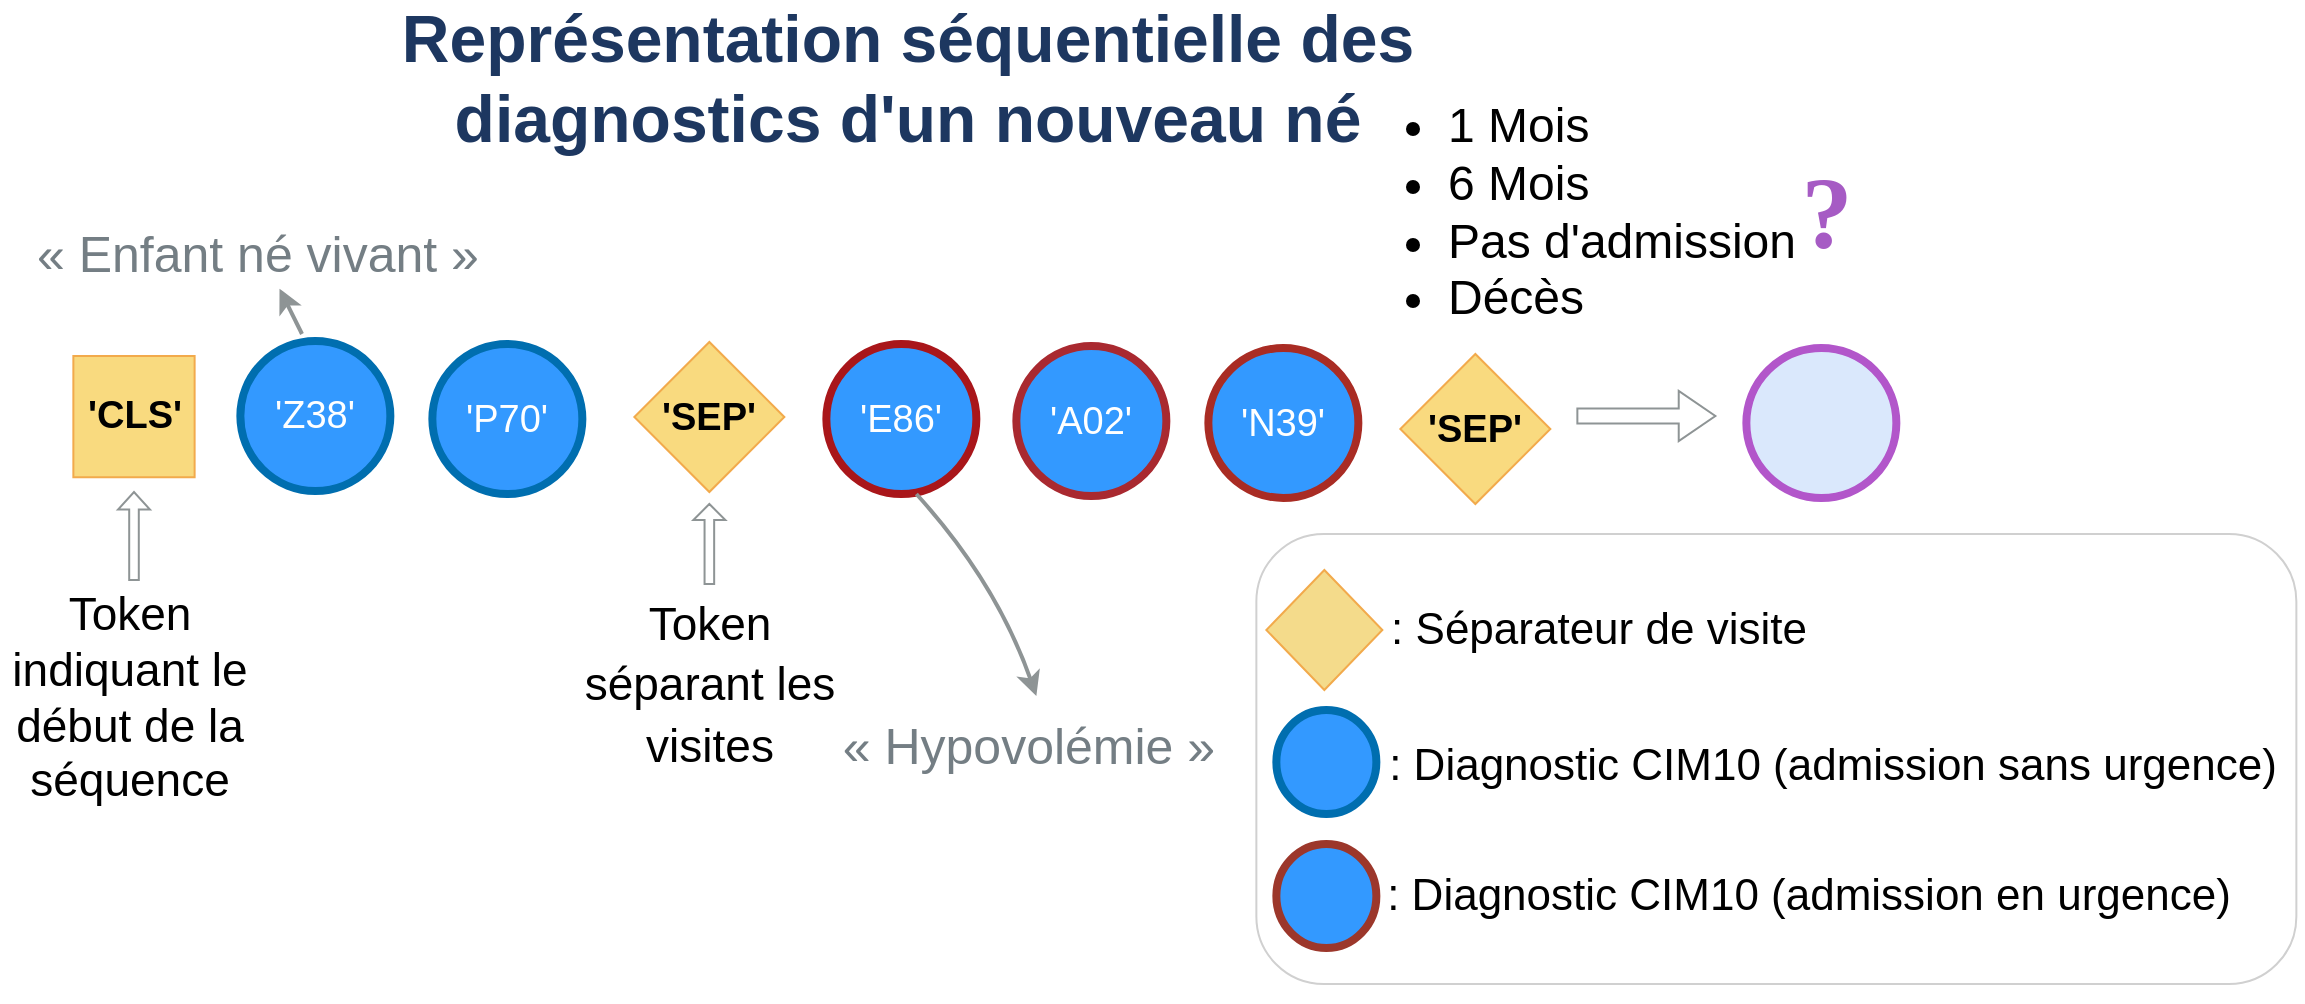 <mxfile version="27.0.2">
  <diagram name="Page-1" id="4F-CxtZxwAVtAaBu6MW3">
    <mxGraphModel dx="-199" dy="954" grid="1" gridSize="10" guides="1" tooltips="1" connect="1" arrows="1" fold="1" page="1" pageScale="1" pageWidth="827" pageHeight="1169" math="0" shadow="0">
      <root>
        <mxCell id="0" />
        <mxCell id="1" parent="0" />
        <mxCell id="r7YeVfHPNkTqQem7HZXz-27" value="&lt;div style=&quot;font-size: 27px;&quot;&gt;&lt;br&gt;&lt;/div&gt;" style="text;html=1;align=center;verticalAlign=middle;resizable=0;points=[];autosize=1;strokeColor=none;fillColor=none;fontSize=26;fontFamily=Arial;" parent="1" vertex="1">
          <mxGeometry x="2474.18" y="350" width="20" height="50" as="geometry" />
        </mxCell>
        <mxCell id="r7YeVfHPNkTqQem7HZXz-30" value="&lt;font style=&quot;font-size: 25px;&quot;&gt;&amp;nbsp;« Enfant né vivant »&lt;font&gt;&lt;font&gt;&lt;br&gt;&lt;/font&gt;&lt;/font&gt;&lt;/font&gt;" style="text;html=1;align=center;verticalAlign=middle;resizable=0;points=[];autosize=1;strokeColor=none;fillColor=none;fontColor=light-dark(#747e84, #ededed);fontSize=22;fontFamily=Arial;" parent="1" vertex="1">
          <mxGeometry x="2066.0" y="379" width="250" height="40" as="geometry" />
        </mxCell>
        <mxCell id="r7YeVfHPNkTqQem7HZXz-48" value="&lt;font style=&quot;font-size: 23px;&quot;&gt;&lt;font&gt;Token indiquant le début de la séquence&lt;/font&gt;&lt;/font&gt;" style="text;html=1;strokeColor=none;fillColor=none;align=center;verticalAlign=middle;whiteSpace=wrap;rounded=0;fontSize=21;fontFamily=Arial;" parent="1" vertex="1">
          <mxGeometry x="2066" y="606" width="130" height="30" as="geometry" />
        </mxCell>
        <mxCell id="r7YeVfHPNkTqQem7HZXz-54" value="" style="shape=singleArrow;whiteSpace=wrap;html=1;rotation=-90;strokeColor=light-dark(#8e9495, #ededed);fontFamily=Arial;" parent="1" vertex="1">
          <mxGeometry x="2111" y="532" width="44" height="16" as="geometry" />
        </mxCell>
        <mxCell id="r7YeVfHPNkTqQem7HZXz-16" value="&lt;font&gt;&#39;&lt;/font&gt;&lt;font&gt;Z38&lt;/font&gt;&lt;font&gt;&#39;&lt;/font&gt;" style="ellipse;whiteSpace=wrap;html=1;fillColor=#3399FF;flipH=1;strokeColor=#006EAF;fontColor=#ffffff;movable=1;resizable=1;rotatable=1;deletable=1;editable=1;locked=0;connectable=1;strokeWidth=4;fontSize=19;fontFamily=Arial;" parent="1" vertex="1">
          <mxGeometry x="2186.18" y="442.5" width="75" height="75" as="geometry" />
        </mxCell>
        <mxCell id="r7YeVfHPNkTqQem7HZXz-17" value="&lt;font color=&quot;#ffffff&quot;&gt;&#39;P70&#39;&lt;/font&gt;" style="ellipse;whiteSpace=wrap;html=1;fillColor=#3399FF;flipH=1;strokeColor=#006EAF;movable=1;resizable=1;rotatable=1;deletable=1;editable=1;locked=0;connectable=1;strokeWidth=4;fontSize=19;fontFamily=Arial;" parent="1" vertex="1">
          <mxGeometry x="2282.18" y="444" width="75" height="75" as="geometry" />
        </mxCell>
        <mxCell id="r7YeVfHPNkTqQem7HZXz-19" value="&lt;b&gt;&lt;font&gt;&#39;SEP&#39;&lt;/font&gt;&lt;/b&gt;" style="rhombus;whiteSpace=wrap;html=1;flipH=1;direction=north;fillColor=light-dark(#f9da7f, #281d00);strokeColor=light-dark(#f2aa4c, #6d5100);movable=1;resizable=1;rotatable=1;deletable=1;editable=1;locked=0;connectable=1;fontSize=19;fontFamily=Arial;" parent="1" vertex="1">
          <mxGeometry x="2383.18" y="443" width="75" height="75" as="geometry" />
        </mxCell>
        <mxCell id="r7YeVfHPNkTqQem7HZXz-20" value="&lt;font color=&quot;#ffffff&quot;&gt;&#39;E86&#39;&lt;/font&gt;" style="ellipse;whiteSpace=wrap;html=1;fillColor=#3399FF;flipH=1;strokeColor=light-dark(#a9161a, #51afe7);movable=1;resizable=1;rotatable=1;deletable=1;editable=1;locked=0;connectable=1;strokeWidth=4;fontSize=19;fontFamily=Arial;" parent="1" vertex="1">
          <mxGeometry x="2479.18" y="444" width="75" height="75" as="geometry" />
        </mxCell>
        <mxCell id="r7YeVfHPNkTqQem7HZXz-21" value="&lt;font color=&quot;#ffffff&quot;&gt;&#39;A02&#39;&lt;/font&gt;" style="ellipse;whiteSpace=wrap;html=1;fillColor=#3399FF;flipH=1;strokeColor=light-dark(#a92930, #51afe7);movable=1;resizable=1;rotatable=1;deletable=1;editable=1;locked=0;connectable=1;strokeWidth=4;fontSize=19;fontFamily=Arial;" parent="1" vertex="1">
          <mxGeometry x="2574.18" y="445" width="75" height="75" as="geometry" />
        </mxCell>
        <mxCell id="r7YeVfHPNkTqQem7HZXz-22" value="&lt;font color=&quot;#ffffff&quot;&gt;&#39;N39&#39;&lt;/font&gt;" style="ellipse;whiteSpace=wrap;html=1;fillColor=#3399FF;flipH=1;strokeColor=light-dark(#a92c24, #51afe7);movable=1;resizable=1;rotatable=1;deletable=1;editable=1;locked=0;connectable=1;strokeWidth=4;fontSize=19;fontFamily=Arial;" parent="1" vertex="1">
          <mxGeometry x="2670.18" y="446" width="75" height="75" as="geometry" />
        </mxCell>
        <mxCell id="r7YeVfHPNkTqQem7HZXz-23" value="&lt;b&gt;&lt;font&gt;&#39;SEP&#39;&lt;/font&gt;&lt;/b&gt;" style="rhombus;whiteSpace=wrap;html=1;flipH=1;fillColor=light-dark(#f9da7f, #281d00);strokeColor=light-dark(#f2aa4c, #6d5100);movable=1;resizable=1;rotatable=1;deletable=1;editable=1;locked=0;connectable=1;fontSize=19;fontFamily=Arial;" parent="1" vertex="1">
          <mxGeometry x="2766.18" y="449" width="75" height="75" as="geometry" />
        </mxCell>
        <mxCell id="r7YeVfHPNkTqQem7HZXz-24" value="" style="ellipse;whiteSpace=wrap;html=1;fillColor=#dae8fc;flipH=1;strokeColor=light-dark(#b256ca, #5c79a3);movable=1;resizable=1;rotatable=1;deletable=1;editable=1;locked=0;connectable=1;strokeWidth=4;fontFamily=Arial;" parent="1" vertex="1">
          <mxGeometry x="2939.18" y="446" width="75" height="75" as="geometry" />
        </mxCell>
        <mxCell id="r7YeVfHPNkTqQem7HZXz-25" value="&lt;b&gt;&lt;font&gt;&#39;CLS&#39;&lt;/font&gt;&lt;/b&gt;" style="whiteSpace=wrap;html=1;aspect=fixed;direction=east;flipH=1;flipV=1;strokeColor=light-dark(#f2aa4c, #6d5100);fillColor=light-dark(#f9da7f, #281d00);movable=1;resizable=1;rotatable=1;deletable=1;editable=1;locked=0;connectable=1;fontSize=19;fontFamily=Arial;" parent="1" vertex="1">
          <mxGeometry x="2102.68" y="450" width="60.63" height="60.63" as="geometry" />
        </mxCell>
        <mxCell id="r7YeVfHPNkTqQem7HZXz-57" value="&lt;font style=&quot;font-size: 23px;&quot;&gt;&lt;font&gt;Token séparant les visites&lt;/font&gt;&lt;u&gt;&lt;font&gt;&lt;font&gt;&lt;br&gt;&lt;/font&gt;&lt;/font&gt;&lt;/u&gt;&lt;/font&gt;" style="text;html=1;strokeColor=none;fillColor=none;align=center;verticalAlign=middle;whiteSpace=wrap;rounded=0;fontSize=25;fontFamily=Arial;" parent="1" vertex="1">
          <mxGeometry x="2342.18" y="574" width="158" height="78" as="geometry" />
        </mxCell>
        <mxCell id="r7YeVfHPNkTqQem7HZXz-59" value="" style="shape=singleArrow;whiteSpace=wrap;html=1;direction=north;strokeColor=light-dark(#8e9495, #ededed);fontFamily=Arial;" parent="1" vertex="1">
          <mxGeometry x="2412.68" y="524" width="16" height="40" as="geometry" />
        </mxCell>
        <mxCell id="r7YeVfHPNkTqQem7HZXz-64" value="&lt;h1&gt;&lt;font style=&quot;font-size: 25px;&quot;&gt;&amp;nbsp;&lt;font&gt;&lt;font&gt;&lt;span style=&quot;font-weight: normal;&quot;&gt;« Hypovolémie »&lt;/span&gt;&lt;/font&gt;&lt;/font&gt;&lt;font&gt;&lt;font&gt;&lt;font&gt;&lt;br&gt;&lt;/font&gt;&lt;/font&gt;&lt;/font&gt;&lt;/font&gt;&lt;/h1&gt;" style="text;html=1;strokeColor=none;fillColor=none;align=center;verticalAlign=middle;whiteSpace=wrap;rounded=0;fontSize=12;fontColor=light-dark(#747e84, #ededed);fontFamily=Arial;" parent="1" vertex="1">
          <mxGeometry x="2474.18" y="630" width="206" height="30" as="geometry" />
        </mxCell>
        <mxCell id="r7YeVfHPNkTqQem7HZXz-65" value="" style="curved=1;endArrow=classic;html=1;rounded=0;strokeWidth=2;strokeColor=light-dark(#8e9495, #ededed);fontFamily=Arial;" parent="1" edge="1">
          <mxGeometry width="50" height="50" relative="1" as="geometry">
            <mxPoint x="2524.18" y="519" as="sourcePoint" />
            <mxPoint x="2584.18" y="620" as="targetPoint" />
            <Array as="points">
              <mxPoint x="2564.18" y="563" />
            </Array>
          </mxGeometry>
        </mxCell>
        <mxCell id="5yqGZo9LkGYmuH6p14GC-2" value="&lt;div style=&quot;font-size: 27px;&quot;&gt;&lt;font style=&quot;color: light-dark(rgb(29, 55, 96), rgb(237, 237, 237)); font-size: 33px;&quot;&gt;&lt;b&gt;Représentation séquentielle des diagnostics d&#39;un nouveau né&lt;/b&gt;&lt;/font&gt;&lt;/div&gt;" style="text;html=1;align=center;verticalAlign=middle;whiteSpace=wrap;rounded=0;fontFamily=Arial;" parent="1" vertex="1">
          <mxGeometry x="2240" y="311" width="560" as="geometry" />
        </mxCell>
        <mxCell id="5yqGZo9LkGYmuH6p14GC-3" value="" style="rounded=1;whiteSpace=wrap;html=1;strokeColor=light-dark(#d0d0d0, #ededed);fontFamily=Arial;" parent="1" vertex="1">
          <mxGeometry x="2694.18" y="539" width="520" height="225" as="geometry" />
        </mxCell>
        <mxCell id="5yqGZo9LkGYmuH6p14GC-5" value="" style="rhombus;whiteSpace=wrap;html=1;flipH=1;fillColor=light-dark(#f4db8b, #281d00);strokeColor=light-dark(#f2aa4c, #6d5100);movable=1;resizable=1;rotatable=1;deletable=1;editable=1;locked=0;connectable=1;fontFamily=Arial;" parent="1" vertex="1">
          <mxGeometry x="2699.18" y="557" width="58" height="60" as="geometry" />
        </mxCell>
        <mxCell id="5yqGZo9LkGYmuH6p14GC-6" value="&lt;div&gt;&lt;br&gt;&lt;/div&gt;&lt;div&gt;&lt;br&gt;&lt;/div&gt;" style="ellipse;whiteSpace=wrap;html=1;fillColor=#3399FF;flipH=1;strokeColor=#006EAF;movable=1;resizable=1;rotatable=1;deletable=1;editable=1;locked=0;connectable=1;strokeWidth=4;fontFamily=Arial;" parent="1" vertex="1">
          <mxGeometry x="2704.18" y="627" width="50" height="52" as="geometry" />
        </mxCell>
        <mxCell id="5yqGZo9LkGYmuH6p14GC-7" value="&lt;font&gt;: Diagnostic CIM10 (admission sans urgence)&lt;/font&gt;" style="text;html=1;align=center;verticalAlign=middle;resizable=0;points=[];autosize=1;strokeColor=none;fillColor=none;fontFamily=Arial;fontSize=22;" parent="1" vertex="1">
          <mxGeometry x="2747.18" y="635" width="470" height="40" as="geometry" />
        </mxCell>
        <mxCell id="5yqGZo9LkGYmuH6p14GC-8" value="&lt;font&gt;: Séparateur de visite&lt;/font&gt;" style="text;html=1;align=center;verticalAlign=middle;resizable=0;points=[];autosize=1;strokeColor=none;fillColor=none;fontFamily=Arial;fontSize=22;" parent="1" vertex="1">
          <mxGeometry x="2750.18" y="567" width="230" height="40" as="geometry" />
        </mxCell>
        <mxCell id="5yqGZo9LkGYmuH6p14GC-12" value="" style="shape=flexArrow;endArrow=classic;html=1;rounded=0;width=7.416;endSize=5.771;endWidth=16.775;strokeWidth=1;strokeColor=light-dark(#8e9495, #ededed);fontFamily=Arial;" parent="1" edge="1">
          <mxGeometry width="50" height="50" relative="1" as="geometry">
            <mxPoint x="2854.18" y="480" as="sourcePoint" />
            <mxPoint x="2924.18" y="480" as="targetPoint" />
          </mxGeometry>
        </mxCell>
        <mxCell id="5yqGZo9LkGYmuH6p14GC-13" value="&lt;div align=&quot;left&quot;&gt;&lt;ul&gt;&lt;li&gt;&lt;font&gt;&lt;font&gt;1 Mois&lt;/font&gt;&lt;/font&gt;&lt;/li&gt;&lt;li&gt;&lt;font&gt;&lt;font&gt;6 Mois&lt;/font&gt;&lt;/font&gt;&lt;/li&gt;&lt;li&gt;&lt;font&gt;&lt;font&gt;Pas d&#39;admission&lt;/font&gt;&lt;/font&gt;&lt;/li&gt;&lt;li&gt;&lt;font&gt;&lt;font&gt;Décès&lt;/font&gt;&lt;/font&gt;&lt;/li&gt;&lt;/ul&gt;&lt;/div&gt;" style="text;html=1;align=left;verticalAlign=middle;whiteSpace=wrap;rounded=0;fontSize=24;fontFamily=Arial;" parent="1" vertex="1">
          <mxGeometry x="2748.18" y="333" width="225" height="90" as="geometry" />
        </mxCell>
        <mxCell id="5yqGZo9LkGYmuH6p14GC-14" value="&lt;font face=&quot;Times New Roman&quot;&gt;&lt;b&gt;&lt;font&gt;?&lt;/font&gt;&lt;/b&gt;&lt;/font&gt;" style="text;html=1;align=center;verticalAlign=middle;resizable=0;points=[];autosize=1;strokeColor=none;fillColor=none;fontSize=51;fontColor=light-dark(#a65bc4, #ededed);fontFamily=Arial;" parent="1" vertex="1">
          <mxGeometry x="2954.18" y="339" width="50" height="80" as="geometry" />
        </mxCell>
        <mxCell id="5yqGZo9LkGYmuH6p14GC-15" style="edgeStyle=orthogonalEdgeStyle;rounded=0;orthogonalLoop=1;jettySize=auto;html=1;exitX=0.5;exitY=1;exitDx=0;exitDy=0;fontFamily=Arial;" parent="1" source="5yqGZo9LkGYmuH6p14GC-3" target="5yqGZo9LkGYmuH6p14GC-3" edge="1">
          <mxGeometry relative="1" as="geometry" />
        </mxCell>
        <mxCell id="5yqGZo9LkGYmuH6p14GC-20" value="&lt;div&gt;&lt;br&gt;&lt;/div&gt;&lt;div&gt;&lt;br&gt;&lt;/div&gt;" style="ellipse;whiteSpace=wrap;html=1;fillColor=#3399FF;flipH=1;strokeColor=light-dark(#9c372b, #51afe7);movable=1;resizable=1;rotatable=1;deletable=1;editable=1;locked=0;connectable=1;strokeWidth=4;fontFamily=Arial;" parent="1" vertex="1">
          <mxGeometry x="2704.18" y="694" width="50" height="52" as="geometry" />
        </mxCell>
        <mxCell id="5yqGZo9LkGYmuH6p14GC-21" value="&lt;font&gt;: Diagnostic CIM10 (admission en urgence)&lt;/font&gt;" style="text;html=1;align=center;verticalAlign=middle;resizable=0;points=[];autosize=1;strokeColor=none;fillColor=none;fontFamily=Arial;fontSize=22;" parent="1" vertex="1">
          <mxGeometry x="2745.18" y="700" width="450" height="40" as="geometry" />
        </mxCell>
        <mxCell id="4hVJYorZdOdsrgICEOuz-6" value="" style="curved=1;endArrow=classic;html=1;rounded=0;strokeWidth=2;strokeColor=light-dark(#8e9495, #ededed);fontFamily=Arial;entryX=0.559;entryY=0.933;entryDx=0;entryDy=0;entryPerimeter=0;" edge="1" parent="1">
          <mxGeometry width="50" height="50" relative="1" as="geometry">
            <mxPoint x="2217" y="439" as="sourcePoint" />
            <mxPoint x="2205.75" y="416.32" as="targetPoint" />
            <Array as="points" />
          </mxGeometry>
        </mxCell>
      </root>
    </mxGraphModel>
  </diagram>
</mxfile>
